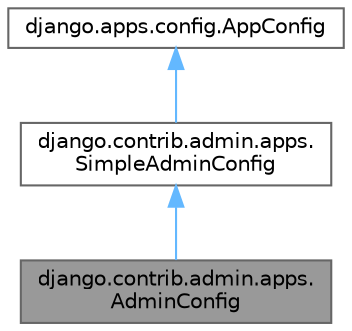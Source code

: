 digraph "django.contrib.admin.apps.AdminConfig"
{
 // LATEX_PDF_SIZE
  bgcolor="transparent";
  edge [fontname=Helvetica,fontsize=10,labelfontname=Helvetica,labelfontsize=10];
  node [fontname=Helvetica,fontsize=10,shape=box,height=0.2,width=0.4];
  Node1 [id="Node000001",label="django.contrib.admin.apps.\lAdminConfig",height=0.2,width=0.4,color="gray40", fillcolor="grey60", style="filled", fontcolor="black",tooltip=" "];
  Node2 -> Node1 [id="edge3_Node000001_Node000002",dir="back",color="steelblue1",style="solid",tooltip=" "];
  Node2 [id="Node000002",label="django.contrib.admin.apps.\lSimpleAdminConfig",height=0.2,width=0.4,color="gray40", fillcolor="white", style="filled",URL="$classdjango_1_1contrib_1_1admin_1_1apps_1_1SimpleAdminConfig.html",tooltip=" "];
  Node3 -> Node2 [id="edge4_Node000002_Node000003",dir="back",color="steelblue1",style="solid",tooltip=" "];
  Node3 [id="Node000003",label="django.apps.config.AppConfig",height=0.2,width=0.4,color="gray40", fillcolor="white", style="filled",URL="$classdjango_1_1apps_1_1config_1_1AppConfig.html",tooltip=" "];
}
